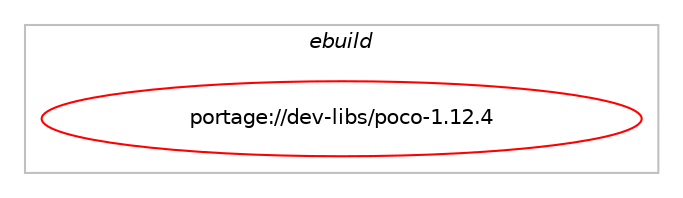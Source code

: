 digraph prolog {

# *************
# Graph options
# *************

newrank=true;
concentrate=true;
compound=true;
graph [rankdir=LR,fontname=Helvetica,fontsize=10,ranksep=1.5];#, ranksep=2.5, nodesep=0.2];
edge  [arrowhead=vee];
node  [fontname=Helvetica,fontsize=10];

# **********
# The ebuild
# **********

subgraph cluster_leftcol {
color=gray;
label=<<i>ebuild</i>>;
id [label="portage://dev-libs/poco-1.12.4", color=red, width=4, href="../dev-libs/poco-1.12.4.svg"];
}

# ****************
# The dependencies
# ****************

subgraph cluster_midcol {
color=gray;
label=<<i>dependencies</i>>;
subgraph cluster_compile {
fillcolor="#eeeeee";
style=filled;
label=<<i>compile</i>>;
# *** BEGIN UNKNOWN DEPENDENCY TYPE (TODO) ***
# id -> equal(use_conditional_group(positive,activerecord,portage://dev-libs/poco-1.12.4,[package_dependency(portage://dev-libs/poco-1.12.4,install,weak,app-arch,arc,none,[,,],[],[])]))
# *** END UNKNOWN DEPENDENCY TYPE (TODO) ***

# *** BEGIN UNKNOWN DEPENDENCY TYPE (TODO) ***
# id -> equal(use_conditional_group(positive,mariadb,portage://dev-libs/poco-1.12.4,[package_dependency(portage://dev-libs/poco-1.12.4,install,no,dev-db,mariadb-connector-c,none,[,,],any_same_slot,[])]))
# *** END UNKNOWN DEPENDENCY TYPE (TODO) ***

# *** BEGIN UNKNOWN DEPENDENCY TYPE (TODO) ***
# id -> equal(use_conditional_group(positive,mysql,portage://dev-libs/poco-1.12.4,[package_dependency(portage://dev-libs/poco-1.12.4,install,no,dev-db,mysql-connector-c,none,[,,],any_same_slot,[])]))
# *** END UNKNOWN DEPENDENCY TYPE (TODO) ***

# *** BEGIN UNKNOWN DEPENDENCY TYPE (TODO) ***
# id -> equal(use_conditional_group(positive,odbc,portage://dev-libs/poco-1.12.4,[use_conditional_group(positive,iodbc,portage://dev-libs/poco-1.12.4,[package_dependency(portage://dev-libs/poco-1.12.4,install,no,dev-db,libiodbc,none,[,,],[],[])]),use_conditional_group(negative,iodbc,portage://dev-libs/poco-1.12.4,[package_dependency(portage://dev-libs/poco-1.12.4,install,no,dev-db,unixODBC,none,[,,],[],[])])]))
# *** END UNKNOWN DEPENDENCY TYPE (TODO) ***

# *** BEGIN UNKNOWN DEPENDENCY TYPE (TODO) ***
# id -> equal(use_conditional_group(positive,postgres,portage://dev-libs/poco-1.12.4,[package_dependency(portage://dev-libs/poco-1.12.4,install,no,dev-db,postgresql,none,[,,],any_same_slot,[])]))
# *** END UNKNOWN DEPENDENCY TYPE (TODO) ***

# *** BEGIN UNKNOWN DEPENDENCY TYPE (TODO) ***
# id -> equal(use_conditional_group(positive,sqlite,portage://dev-libs/poco-1.12.4,[package_dependency(portage://dev-libs/poco-1.12.4,install,no,dev-db,sqlite,none,[,,],[slot(3)],[])]))
# *** END UNKNOWN DEPENDENCY TYPE (TODO) ***

# *** BEGIN UNKNOWN DEPENDENCY TYPE (TODO) ***
# id -> equal(use_conditional_group(positive,ssl,portage://dev-libs/poco-1.12.4,[package_dependency(portage://dev-libs/poco-1.12.4,install,no,dev-libs,openssl,none,[,,],any_same_slot,[])]))
# *** END UNKNOWN DEPENDENCY TYPE (TODO) ***

# *** BEGIN UNKNOWN DEPENDENCY TYPE (TODO) ***
# id -> equal(use_conditional_group(positive,xml,portage://dev-libs/poco-1.12.4,[package_dependency(portage://dev-libs/poco-1.12.4,install,no,dev-libs,expat,none,[,,],[],[])]))
# *** END UNKNOWN DEPENDENCY TYPE (TODO) ***

# *** BEGIN UNKNOWN DEPENDENCY TYPE (TODO) ***
# id -> equal(use_conditional_group(positive,zip,portage://dev-libs/poco-1.12.4,[package_dependency(portage://dev-libs/poco-1.12.4,install,no,sys-libs,zlib,none,[,,],any_same_slot,[])]))
# *** END UNKNOWN DEPENDENCY TYPE (TODO) ***

# *** BEGIN UNKNOWN DEPENDENCY TYPE (TODO) ***
# id -> equal(package_dependency(portage://dev-libs/poco-1.12.4,install,no,dev-libs,libpcre2,greaterequal,[10.40,,,10.40],[],[]))
# *** END UNKNOWN DEPENDENCY TYPE (TODO) ***

}
subgraph cluster_compileandrun {
fillcolor="#eeeeee";
style=filled;
label=<<i>compile and run</i>>;
}
subgraph cluster_run {
fillcolor="#eeeeee";
style=filled;
label=<<i>run</i>>;
# *** BEGIN UNKNOWN DEPENDENCY TYPE (TODO) ***
# id -> equal(use_conditional_group(positive,activerecord,portage://dev-libs/poco-1.12.4,[package_dependency(portage://dev-libs/poco-1.12.4,run,weak,app-arch,arc,none,[,,],[],[])]))
# *** END UNKNOWN DEPENDENCY TYPE (TODO) ***

# *** BEGIN UNKNOWN DEPENDENCY TYPE (TODO) ***
# id -> equal(use_conditional_group(positive,mariadb,portage://dev-libs/poco-1.12.4,[package_dependency(portage://dev-libs/poco-1.12.4,run,no,dev-db,mariadb-connector-c,none,[,,],any_same_slot,[])]))
# *** END UNKNOWN DEPENDENCY TYPE (TODO) ***

# *** BEGIN UNKNOWN DEPENDENCY TYPE (TODO) ***
# id -> equal(use_conditional_group(positive,mysql,portage://dev-libs/poco-1.12.4,[package_dependency(portage://dev-libs/poco-1.12.4,run,no,dev-db,mysql-connector-c,none,[,,],any_same_slot,[])]))
# *** END UNKNOWN DEPENDENCY TYPE (TODO) ***

# *** BEGIN UNKNOWN DEPENDENCY TYPE (TODO) ***
# id -> equal(use_conditional_group(positive,odbc,portage://dev-libs/poco-1.12.4,[use_conditional_group(positive,iodbc,portage://dev-libs/poco-1.12.4,[package_dependency(portage://dev-libs/poco-1.12.4,run,no,dev-db,libiodbc,none,[,,],[],[])]),use_conditional_group(negative,iodbc,portage://dev-libs/poco-1.12.4,[package_dependency(portage://dev-libs/poco-1.12.4,run,no,dev-db,unixODBC,none,[,,],[],[])])]))
# *** END UNKNOWN DEPENDENCY TYPE (TODO) ***

# *** BEGIN UNKNOWN DEPENDENCY TYPE (TODO) ***
# id -> equal(use_conditional_group(positive,postgres,portage://dev-libs/poco-1.12.4,[package_dependency(portage://dev-libs/poco-1.12.4,run,no,dev-db,postgresql,none,[,,],any_same_slot,[])]))
# *** END UNKNOWN DEPENDENCY TYPE (TODO) ***

# *** BEGIN UNKNOWN DEPENDENCY TYPE (TODO) ***
# id -> equal(use_conditional_group(positive,sqlite,portage://dev-libs/poco-1.12.4,[package_dependency(portage://dev-libs/poco-1.12.4,run,no,dev-db,sqlite,none,[,,],[slot(3)],[])]))
# *** END UNKNOWN DEPENDENCY TYPE (TODO) ***

# *** BEGIN UNKNOWN DEPENDENCY TYPE (TODO) ***
# id -> equal(use_conditional_group(positive,ssl,portage://dev-libs/poco-1.12.4,[package_dependency(portage://dev-libs/poco-1.12.4,run,no,dev-libs,openssl,none,[,,],any_same_slot,[])]))
# *** END UNKNOWN DEPENDENCY TYPE (TODO) ***

# *** BEGIN UNKNOWN DEPENDENCY TYPE (TODO) ***
# id -> equal(use_conditional_group(positive,xml,portage://dev-libs/poco-1.12.4,[package_dependency(portage://dev-libs/poco-1.12.4,run,no,dev-libs,expat,none,[,,],[],[])]))
# *** END UNKNOWN DEPENDENCY TYPE (TODO) ***

# *** BEGIN UNKNOWN DEPENDENCY TYPE (TODO) ***
# id -> equal(use_conditional_group(positive,zip,portage://dev-libs/poco-1.12.4,[package_dependency(portage://dev-libs/poco-1.12.4,run,no,sys-libs,zlib,none,[,,],any_same_slot,[])]))
# *** END UNKNOWN DEPENDENCY TYPE (TODO) ***

# *** BEGIN UNKNOWN DEPENDENCY TYPE (TODO) ***
# id -> equal(package_dependency(portage://dev-libs/poco-1.12.4,run,no,dev-libs,libpcre2,greaterequal,[10.40,,,10.40],[],[]))
# *** END UNKNOWN DEPENDENCY TYPE (TODO) ***

}
}

# **************
# The candidates
# **************

subgraph cluster_choices {
rank=same;
color=gray;
label=<<i>candidates</i>>;

}

}

